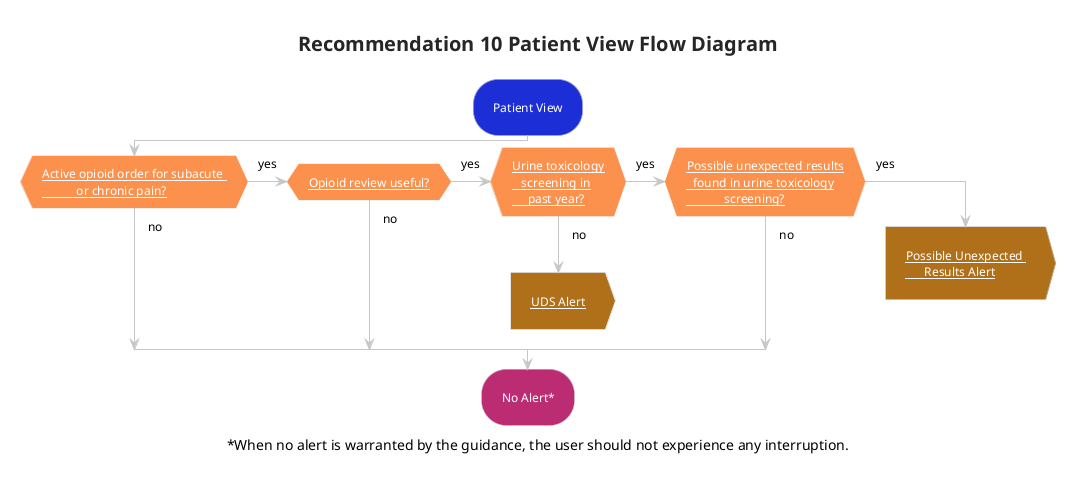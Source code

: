 @startuml flow_rec10_patientview
!theme carbon-gray
skinparam hyperlinkColor white
<style>
activityDiagram {
 FontColor white
 RoundCorner 50
 arrow {
  FontColor: Black
 }
 diamond {
  BackgroundColor #fc914d
 }
}
</style>
title Recommendation 10 Patient View Flow Diagram
#1C2ED5:Patient View; 
if ([[subroutines.html#for-subacute-or-chronic-pain Active opioid order for subacute \n           or chronic pain?]]) then (no)
(yes) elseif ([[subroutines.html#opioid-review-useful Opioid review useful?]]) then (no)
(yes) elseif ([[subroutines.html#recommendation-10-urine-toxicology-screening Urine toxicology\n   screening in\n     past year?]]) then (no) 
#b06f19:[[user-interaction-alerts.html#recommendation-10-uds-alert UDS Alert]];<<output>> 
kill
(yes) elseif ([[subroutines.html#recommendation-10-possible-unexpected-results Possible unexpected results\n  found in urine toxicology\n            screening?]]) then (no) 
else (yes) 
#b06f19:[[user-interaction-alerts.html#recommendation-10-possible-unexpected-results-alert Possible Unexpected \n      Results Alert]];<<output>>
kill
endif
#BC2C73:No Alert*;
caption ~*When no alert is warranted by the guidance, the user should not experience any interruption.
@enduml